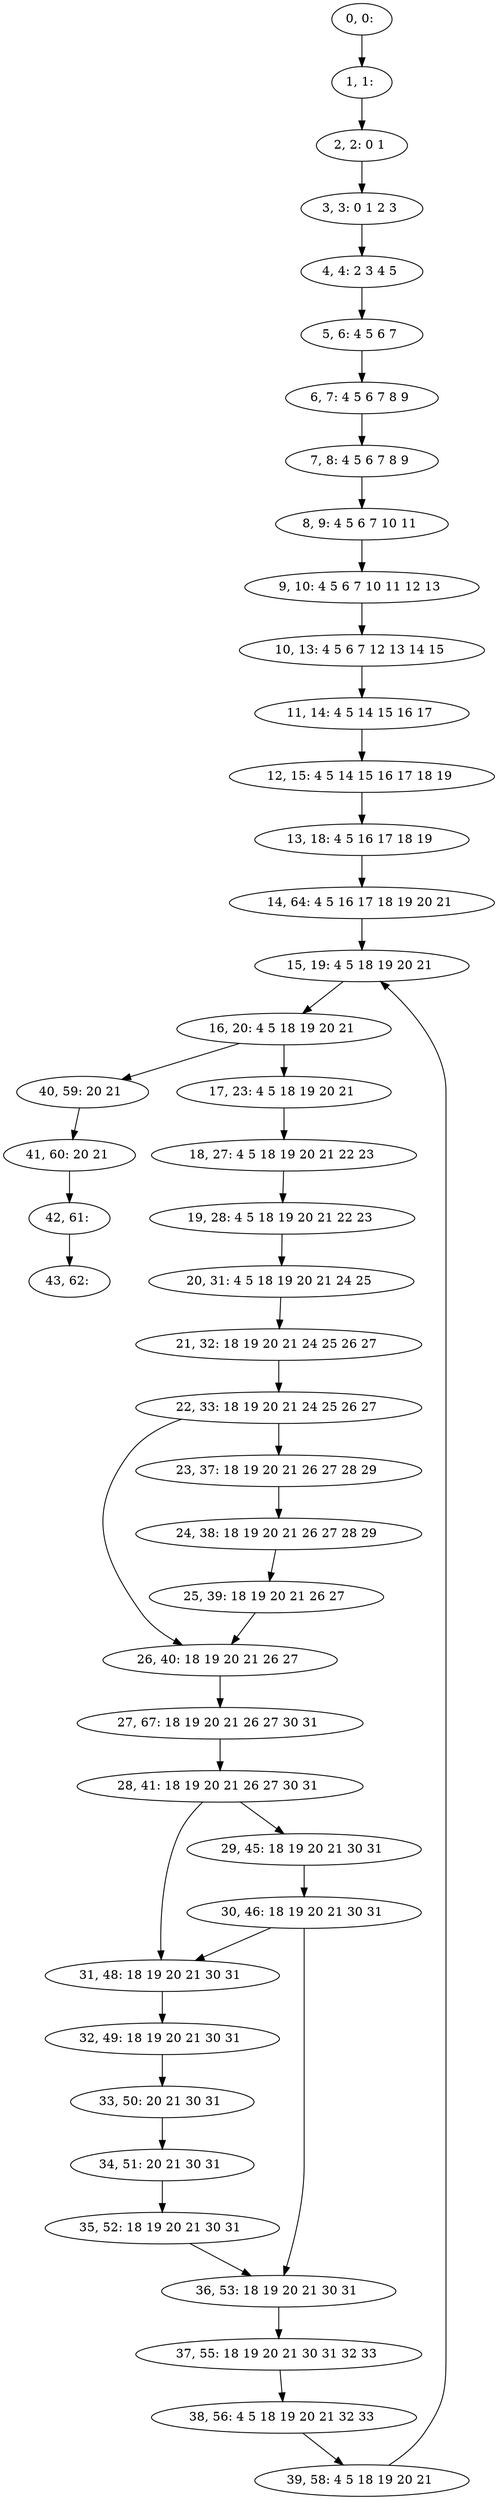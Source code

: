 digraph G {
0[label="0, 0: "];
1[label="1, 1: "];
2[label="2, 2: 0 1 "];
3[label="3, 3: 0 1 2 3 "];
4[label="4, 4: 2 3 4 5 "];
5[label="5, 6: 4 5 6 7 "];
6[label="6, 7: 4 5 6 7 8 9 "];
7[label="7, 8: 4 5 6 7 8 9 "];
8[label="8, 9: 4 5 6 7 10 11 "];
9[label="9, 10: 4 5 6 7 10 11 12 13 "];
10[label="10, 13: 4 5 6 7 12 13 14 15 "];
11[label="11, 14: 4 5 14 15 16 17 "];
12[label="12, 15: 4 5 14 15 16 17 18 19 "];
13[label="13, 18: 4 5 16 17 18 19 "];
14[label="14, 64: 4 5 16 17 18 19 20 21 "];
15[label="15, 19: 4 5 18 19 20 21 "];
16[label="16, 20: 4 5 18 19 20 21 "];
17[label="17, 23: 4 5 18 19 20 21 "];
18[label="18, 27: 4 5 18 19 20 21 22 23 "];
19[label="19, 28: 4 5 18 19 20 21 22 23 "];
20[label="20, 31: 4 5 18 19 20 21 24 25 "];
21[label="21, 32: 18 19 20 21 24 25 26 27 "];
22[label="22, 33: 18 19 20 21 24 25 26 27 "];
23[label="23, 37: 18 19 20 21 26 27 28 29 "];
24[label="24, 38: 18 19 20 21 26 27 28 29 "];
25[label="25, 39: 18 19 20 21 26 27 "];
26[label="26, 40: 18 19 20 21 26 27 "];
27[label="27, 67: 18 19 20 21 26 27 30 31 "];
28[label="28, 41: 18 19 20 21 26 27 30 31 "];
29[label="29, 45: 18 19 20 21 30 31 "];
30[label="30, 46: 18 19 20 21 30 31 "];
31[label="31, 48: 18 19 20 21 30 31 "];
32[label="32, 49: 18 19 20 21 30 31 "];
33[label="33, 50: 20 21 30 31 "];
34[label="34, 51: 20 21 30 31 "];
35[label="35, 52: 18 19 20 21 30 31 "];
36[label="36, 53: 18 19 20 21 30 31 "];
37[label="37, 55: 18 19 20 21 30 31 32 33 "];
38[label="38, 56: 4 5 18 19 20 21 32 33 "];
39[label="39, 58: 4 5 18 19 20 21 "];
40[label="40, 59: 20 21 "];
41[label="41, 60: 20 21 "];
42[label="42, 61: "];
43[label="43, 62: "];
0->1 ;
1->2 ;
2->3 ;
3->4 ;
4->5 ;
5->6 ;
6->7 ;
7->8 ;
8->9 ;
9->10 ;
10->11 ;
11->12 ;
12->13 ;
13->14 ;
14->15 ;
15->16 ;
16->17 ;
16->40 ;
17->18 ;
18->19 ;
19->20 ;
20->21 ;
21->22 ;
22->23 ;
22->26 ;
23->24 ;
24->25 ;
25->26 ;
26->27 ;
27->28 ;
28->29 ;
28->31 ;
29->30 ;
30->31 ;
30->36 ;
31->32 ;
32->33 ;
33->34 ;
34->35 ;
35->36 ;
36->37 ;
37->38 ;
38->39 ;
39->15 ;
40->41 ;
41->42 ;
42->43 ;
}
